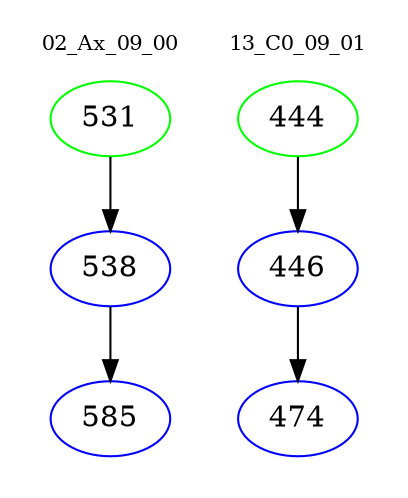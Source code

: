 digraph{
subgraph cluster_0 {
color = white
label = "02_Ax_09_00";
fontsize=10;
T0_531 [label="531", color="green"]
T0_531 -> T0_538 [color="black"]
T0_538 [label="538", color="blue"]
T0_538 -> T0_585 [color="black"]
T0_585 [label="585", color="blue"]
}
subgraph cluster_1 {
color = white
label = "13_C0_09_01";
fontsize=10;
T1_444 [label="444", color="green"]
T1_444 -> T1_446 [color="black"]
T1_446 [label="446", color="blue"]
T1_446 -> T1_474 [color="black"]
T1_474 [label="474", color="blue"]
}
}
